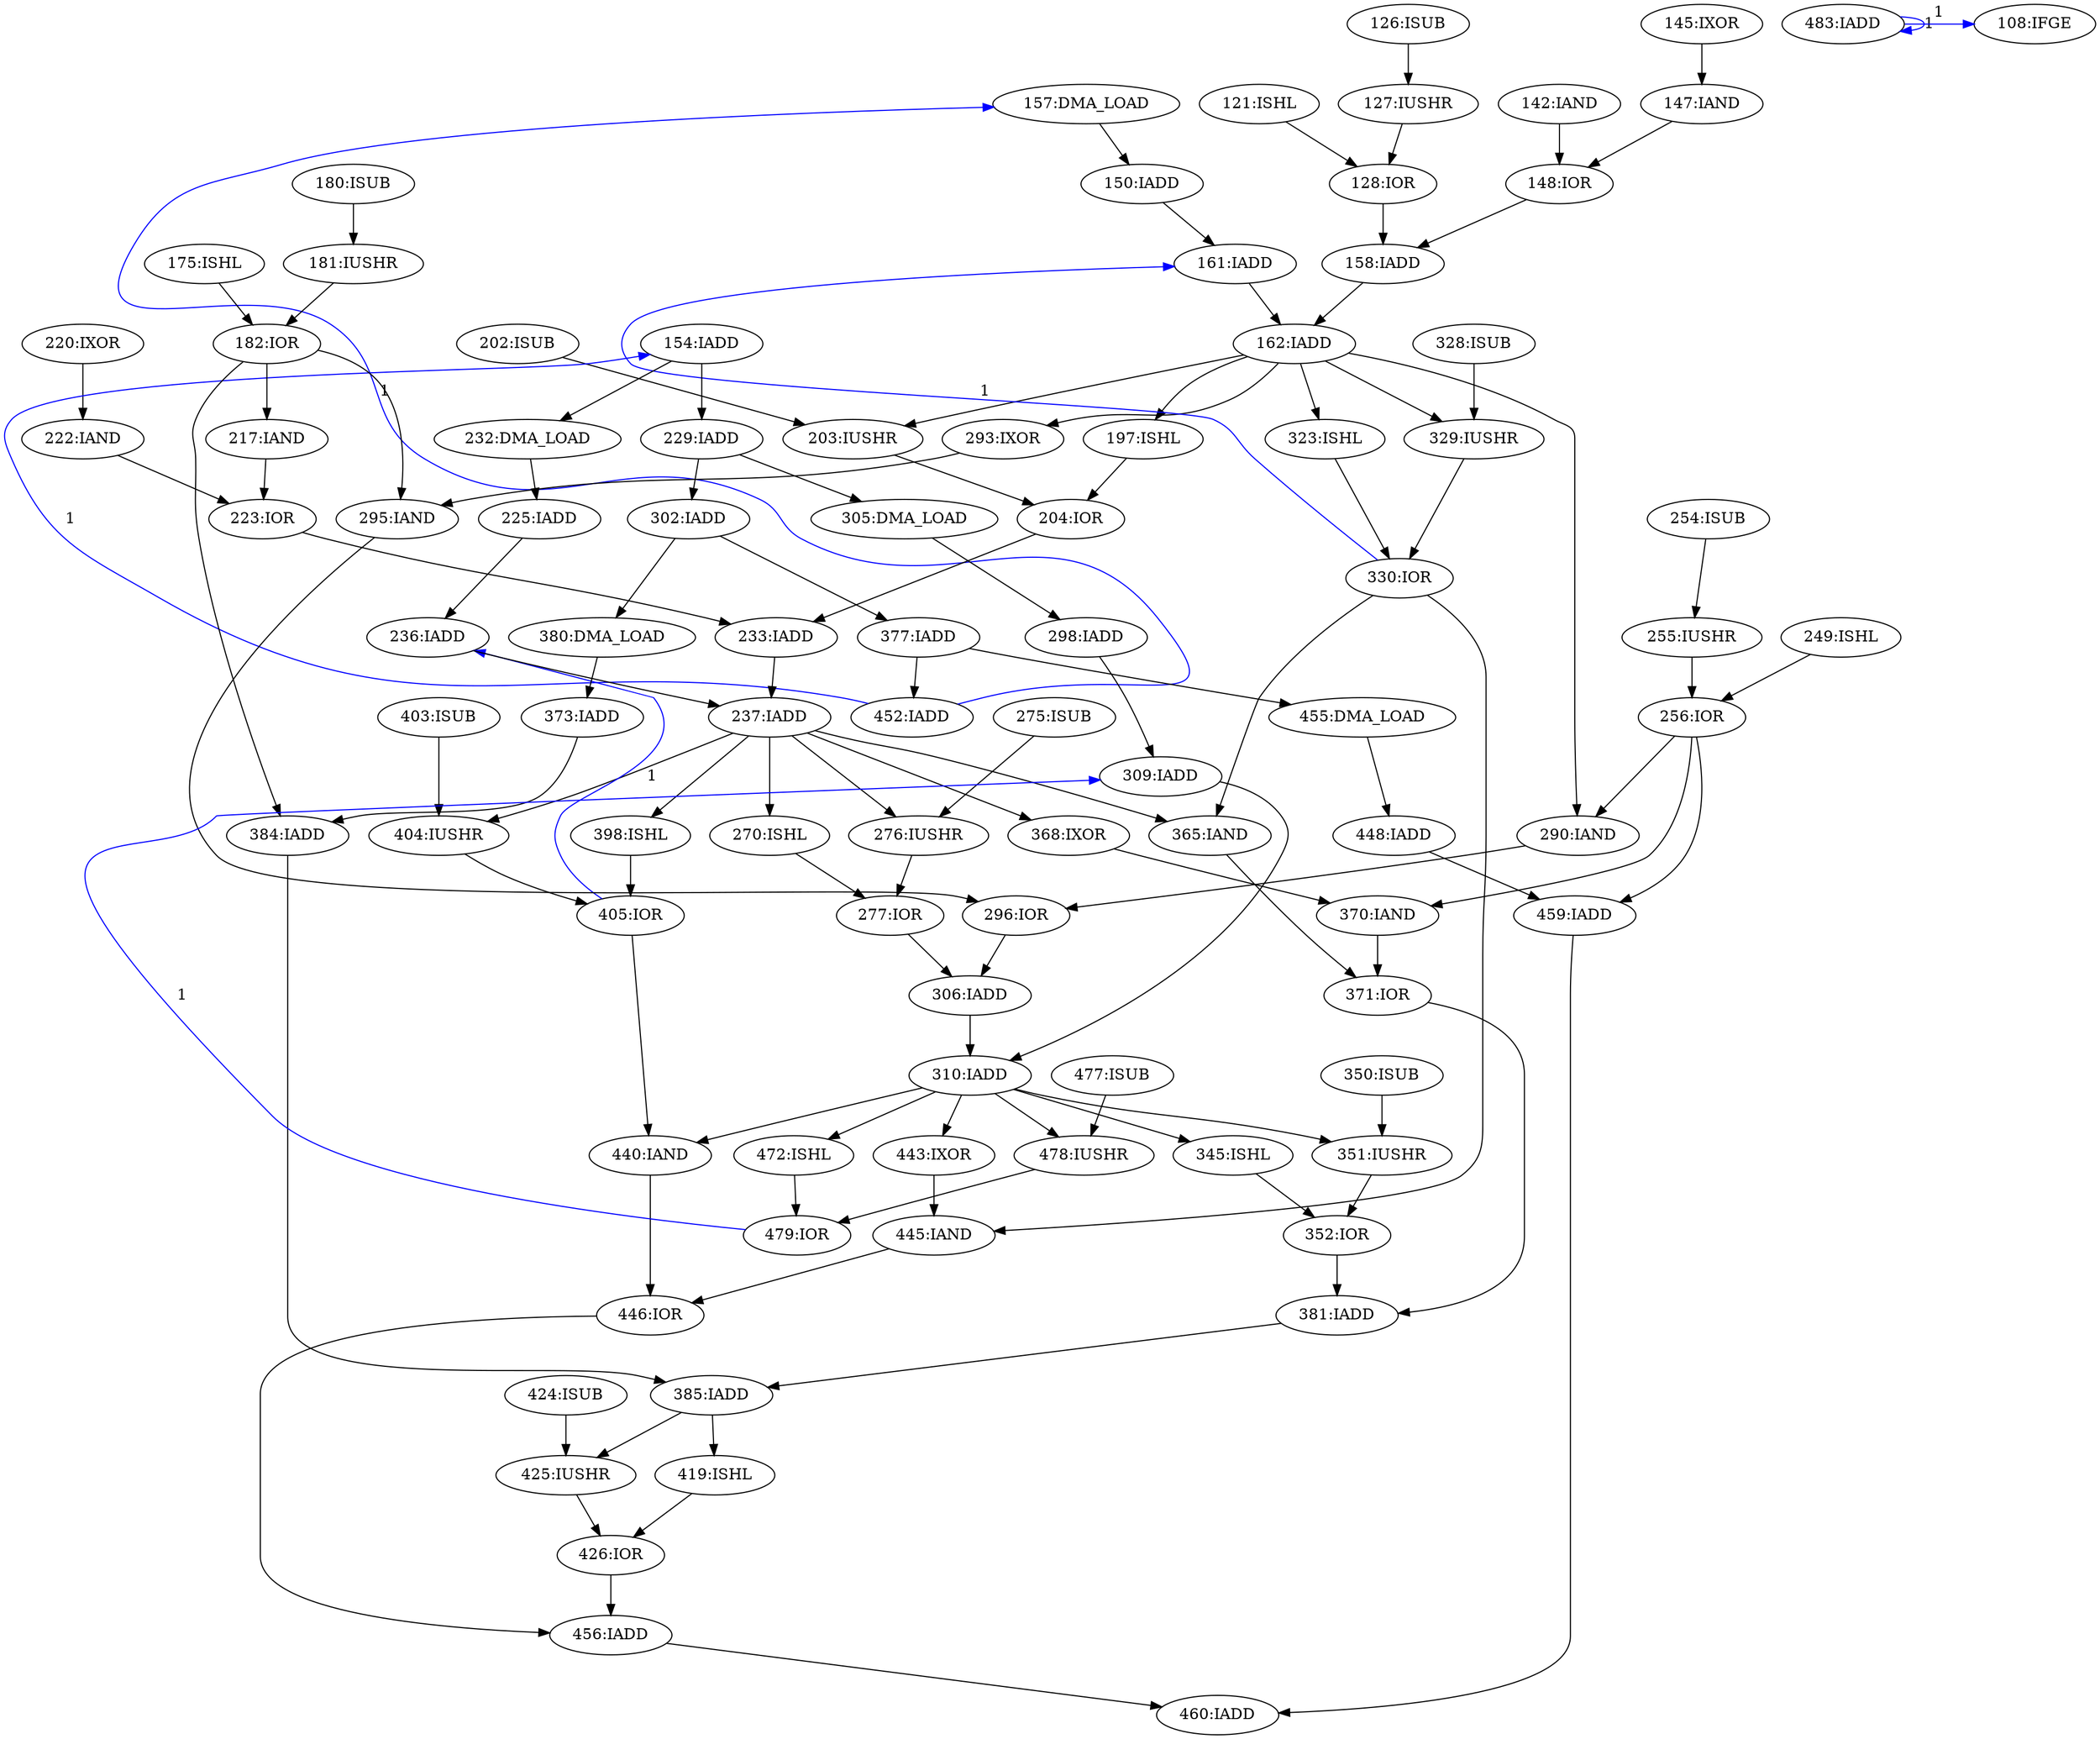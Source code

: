 digraph depgraph {
n0 [label="419:ISHL"];
n1 [label="385:IADD"];
n1 -> n0;
n2 [label="222:IAND"];
n3 [label="220:IXOR"];
n3 -> n2;
n4 [label="276:IUSHR"];
n5 [label="237:IADD"];
n5 -> n4;
n6 [label="275:ISUB"];
n6 -> n4;
n7 [label="448:IADD"];
n8 [label="455:DMA_LOAD"];
n8 -> n7;
n9 [label="381:IADD"];
n10 [label="352:IOR"];
n10 -> n9;
n11 [label="371:IOR"];
n11 -> n9;
n12 [label="162:IADD"];
n13 [label="161:IADD"];
n13 -> n12;
n14 [label="158:IADD"];
n14 -> n12;
n15 [label="405:IOR"];
n16 [label="398:ISHL"];
n16 -> n15;
n17 [label="404:IUSHR"];
n17 -> n15;
n18 [label="460:IADD"];
n19 [label="459:IADD"];
n19 -> n18;
n20 [label="456:IADD"];
n20 -> n18;
n21 [label="148:IOR"];
n22 [label="142:IAND"];
n22 -> n21;
n23 [label="147:IAND"];
n23 -> n21;
n24 [label="145:IXOR"];
n24 -> n23;
n25 [label="425:IUSHR"];
n1 -> n25;
n26 [label="424:ISUB"];
n26 -> n25;
n27 [label="203:IUSHR"];
n12 -> n27;
n28 [label="202:ISUB"];
n28 -> n27;
n29 [label="306:IADD"];
n30 [label="277:IOR"];
n30 -> n29;
n31 [label="296:IOR"];
n31 -> n29;
n32 [label="452:IADD"];
n33 [label="377:IADD"];
n33 -> n32;
n34 [label="305:DMA_LOAD"];
n35 [label="229:IADD"];
n35 -> n34;
n36 [label="293:IXOR"];
n12 -> n36;
n37 [label="270:ISHL"];
n37 -> n30;
n4 -> n30;
n38 [label="445:IAND"];
n39 [label="443:IXOR"];
n39 -> n38;
n40 [label="330:IOR"];
n40 -> n38;
n41 [label="255:IUSHR"];
n42 [label="254:ISUB"];
n42 -> n41;
n43 [label="373:IADD"];
n44 [label="380:DMA_LOAD"];
n44 -> n43;
n45 [label="154:IADD"];
n45 -> n35;
n46 [label="236:IADD"];
n46 -> n5;
n47 [label="233:IADD"];
n47 -> n5;
n48 [label="351:IUSHR"];
n49 [label="310:IADD"];
n49 -> n48;
n50 [label="350:ISUB"];
n50 -> n48;
n51 [label="345:ISHL"];
n49 -> n51;
n52 [label="182:IOR"];
n53 [label="175:ISHL"];
n53 -> n52;
n54 [label="181:IUSHR"];
n54 -> n52;
n55 [label="384:IADD"];
n55 -> n1;
n9 -> n1;
n56 [label="150:IADD"];
n56 -> n13;
n57 [label="256:IOR"];
n58 [label="249:ISHL"];
n58 -> n57;
n41 -> n57;
n51 -> n10;
n48 -> n10;
n59 [label="223:IOR"];
n60 [label="217:IAND"];
n60 -> n59;
n2 -> n59;
n61 [label="370:IAND"];
n62 [label="368:IXOR"];
n62 -> n61;
n57 -> n61;
n63 [label="426:IOR"];
n63 -> n20;
n64 [label="446:IOR"];
n64 -> n20;
n65 [label="180:ISUB"];
n65 -> n54;
n66 [label="128:IOR"];
n67 [label="121:ISHL"];
n67 -> n66;
n68 [label="127:IUSHR"];
n68 -> n66;
n69 [label="302:IADD"];
n69 -> n44;
n70 [label="295:IAND"];
n36 -> n70;
n52 -> n70;
n71 [label="204:IOR"];
n72 [label="197:ISHL"];
n72 -> n71;
n27 -> n71;
n73 [label="440:IAND"];
n49 -> n73;
n15 -> n73;
n12 -> n72;
n7 -> n19;
n57 -> n19;
n74 [label="365:IAND"];
n74 -> n11;
n61 -> n11;
n69 -> n33;
n35 -> n69;
n5 -> n17;
n75 [label="403:ISUB"];
n75 -> n17;
n52 -> n60;
n73 -> n64;
n38 -> n64;
n76 [label="290:IAND"];
n12 -> n76;
n57 -> n76;
n77 [label="479:IOR"];
n78 [label="472:ISHL"];
n78 -> n77;
n79 [label="478:IUSHR"];
n79 -> n77;
n80 [label="298:IADD"];
n34 -> n80;
n49 -> n39;
n5 -> n62;
n49 -> n79;
n81 [label="477:ISUB"];
n81 -> n79;
n5 -> n37;
n82 [label="232:DMA_LOAD"];
n45 -> n82;
n5 -> n74;
n40 -> n74;
n83 [label="329:IUSHR"];
n12 -> n83;
n84 [label="328:ISUB"];
n84 -> n83;
n0 -> n63;
n25 -> n63;
n85 [label="157:DMA_LOAD"];
n85 -> n56;
n86 [label="225:IADD"];
n82 -> n86;
n87 [label="309:IADD"];
n87 -> n49;
n29 -> n49;
n88 [label="323:ISHL"];
n12 -> n88;
n89 [label="126:ISUB"];
n89 -> n68;
n49 -> n78;
n76 -> n31;
n70 -> n31;
n66 -> n14;
n21 -> n14;
n88 -> n40;
n83 -> n40;
n33 -> n8;
n80 -> n87;
n43 -> n55;
n52 -> n55;
n86 -> n46;
n71 -> n47;
n59 -> n47;
n5 -> n16;
n77 -> n87 [constraint=false,color=blue,label="1"];
n15 -> n46 [constraint=false,color=blue,label="1"];
n40 -> n13 [constraint=false,color=blue,label="1"];
n32 -> n85 [constraint=false,color=blue,label="1"];
n32 -> n45 [constraint=false,color=blue,label="1"];
n90 [label="483:IADD"];
n90 -> n90 [constraint=false,color=blue,label="1"];
n91 [label="108:IFGE"];
n90 -> n91 [constraint=false,color=blue,label="1"];
}